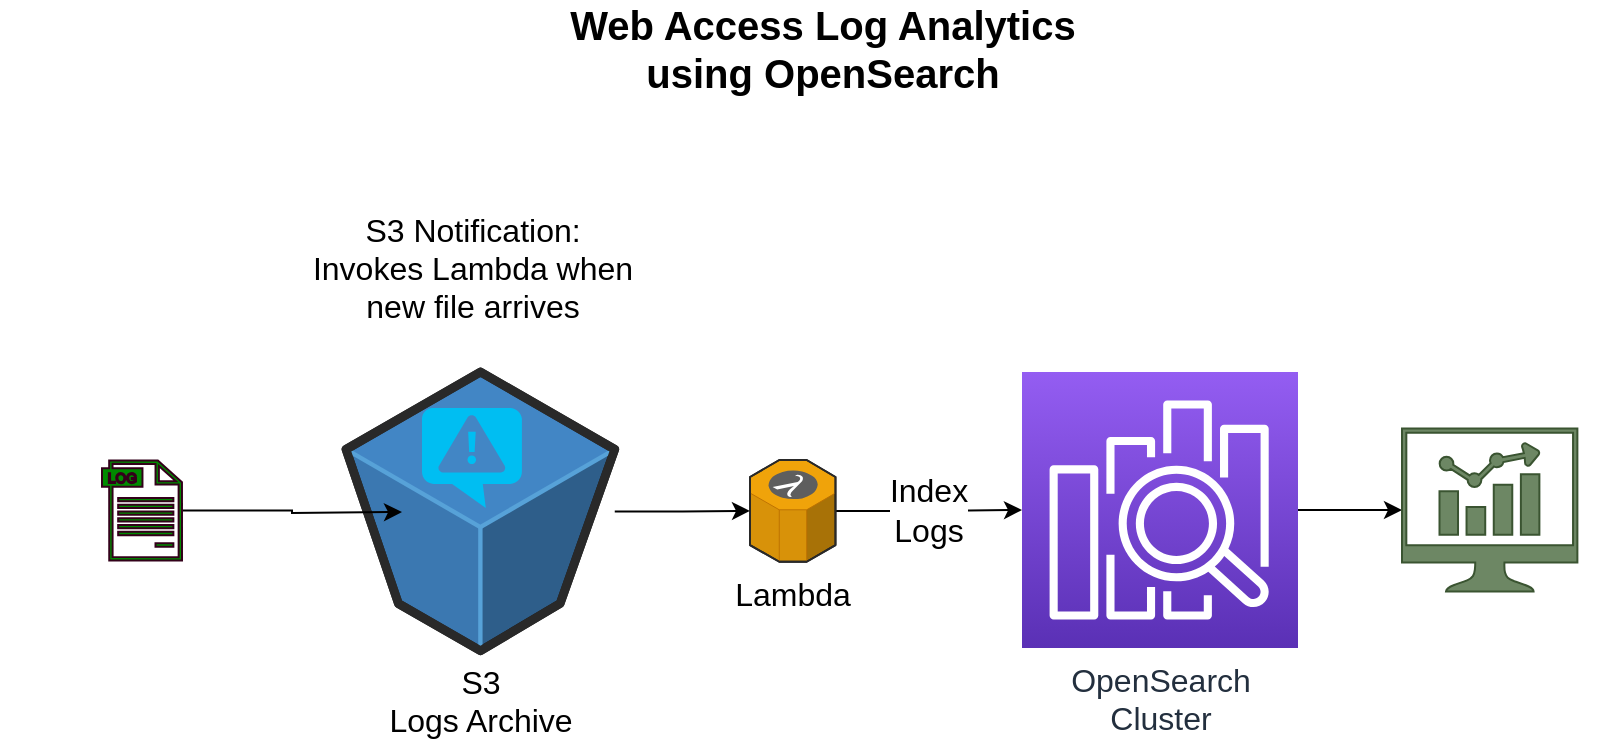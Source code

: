 <mxfile version="17.4.0" type="device"><diagram id="ypVQKi7mVn817FFNGCeW" name="Page-1"><mxGraphModel dx="1246" dy="792" grid="1" gridSize="10" guides="1" tooltips="1" connect="1" arrows="1" fold="1" page="1" pageScale="1" pageWidth="827" pageHeight="1169" math="0" shadow="0"><root><mxCell id="0"/><mxCell id="1" parent="0"/><mxCell id="j2w53c0VabXZvHfv4RZF-5" style="edgeStyle=orthogonalEdgeStyle;rounded=0;orthogonalLoop=1;jettySize=auto;html=1;fontSize=16;" parent="1" source="j2w53c0VabXZvHfv4RZF-1" target="j2w53c0VabXZvHfv4RZF-4" edge="1"><mxGeometry relative="1" as="geometry"/></mxCell><mxCell id="j2w53c0VabXZvHfv4RZF-1" value="&lt;div style=&quot;font-size: 16px;&quot;&gt;OpenSearch&lt;/div&gt;&lt;div style=&quot;font-size: 16px;&quot;&gt;Cluster&lt;br style=&quot;font-size: 16px;&quot;&gt;&lt;/div&gt;" style="sketch=0;points=[[0,0,0],[0.25,0,0],[0.5,0,0],[0.75,0,0],[1,0,0],[0,1,0],[0.25,1,0],[0.5,1,0],[0.75,1,0],[1,1,0],[0,0.25,0],[0,0.5,0],[0,0.75,0],[1,0.25,0],[1,0.5,0],[1,0.75,0]];outlineConnect=0;fontColor=#232F3E;gradientColor=#945DF2;gradientDirection=north;fillColor=#5A30B5;strokeColor=#ffffff;dashed=0;verticalLabelPosition=bottom;verticalAlign=top;align=center;html=1;fontSize=16;fontStyle=0;aspect=fixed;shape=mxgraph.aws4.resourceIcon;resIcon=mxgraph.aws4.elasticsearch_service;" parent="1" vertex="1"><mxGeometry x="530" y="242" width="138" height="138" as="geometry"/></mxCell><mxCell id="j2w53c0VabXZvHfv4RZF-3" value="&lt;div style=&quot;font-size: 16px;&quot;&gt;Index&lt;/div&gt;&lt;div style=&quot;font-size: 16px;&quot;&gt;Logs&lt;br style=&quot;font-size: 16px;&quot;&gt;&lt;/div&gt;" style="edgeStyle=orthogonalEdgeStyle;rounded=0;orthogonalLoop=1;jettySize=auto;html=1;fontSize=16;" parent="1" source="j2w53c0VabXZvHfv4RZF-2" target="j2w53c0VabXZvHfv4RZF-1" edge="1"><mxGeometry relative="1" as="geometry"/></mxCell><mxCell id="j2w53c0VabXZvHfv4RZF-2" value="&lt;div style=&quot;font-size: 16px&quot;&gt;Lambda&lt;/div&gt;" style="verticalLabelPosition=bottom;html=1;verticalAlign=top;strokeWidth=1;align=center;outlineConnect=0;dashed=0;outlineConnect=0;shape=mxgraph.aws3d.lambda;fillColor=#f0a30a;strokeColor=#BD7000;aspect=fixed;fontSize=16;fontColor=#000000;" parent="1" vertex="1"><mxGeometry x="394" y="286" width="42.75" height="50.88" as="geometry"/></mxCell><mxCell id="j2w53c0VabXZvHfv4RZF-4" value="&lt;div style=&quot;font-size: 16px;&quot;&gt;Website Usage&lt;br style=&quot;font-size: 16px;&quot;&gt;&lt;/div&gt;&lt;div style=&quot;font-size: 16px;&quot;&gt;Dashboard&lt;/div&gt;" style="sketch=0;pointerEvents=1;shadow=0;dashed=0;html=1;strokeColor=#3A5431;fillColor=#6d8764;aspect=fixed;labelPosition=center;verticalLabelPosition=bottom;verticalAlign=top;align=center;outlineConnect=0;shape=mxgraph.vvd.nsx_dashboard;fontSize=16;fontColor=#ffffff;" parent="1" vertex="1"><mxGeometry x="720" y="270.23" width="87.69" height="81.55" as="geometry"/></mxCell><mxCell id="j2w53c0VabXZvHfv4RZF-20" value="" style="edgeStyle=orthogonalEdgeStyle;rounded=0;orthogonalLoop=1;jettySize=auto;html=1;fontSize=16;" parent="1" source="j2w53c0VabXZvHfv4RZF-6" target="j2w53c0VabXZvHfv4RZF-2" edge="1"><mxGeometry relative="1" as="geometry"/></mxCell><mxCell id="j2w53c0VabXZvHfv4RZF-6" value="&lt;div style=&quot;font-size: 16px;&quot;&gt;S3 &lt;br style=&quot;font-size: 16px;&quot;&gt;&lt;/div&gt;&lt;div style=&quot;font-size: 16px;&quot;&gt;Logs Archive&lt;/div&gt;" style="verticalLabelPosition=bottom;html=1;verticalAlign=top;strokeWidth=1;align=center;outlineConnect=0;dashed=0;outlineConnect=0;shape=mxgraph.aws3d.s3Bucket;fillColor=#4286c5;strokeColor=#57A2D8;aspect=fixed;fontSize=16;" parent="1" vertex="1"><mxGeometry x="192" y="242" width="134.38" height="139.4" as="geometry"/></mxCell><mxCell id="j2w53c0VabXZvHfv4RZF-11" style="edgeStyle=orthogonalEdgeStyle;rounded=0;orthogonalLoop=1;jettySize=auto;html=1;fontSize=16;" parent="1" source="j2w53c0VabXZvHfv4RZF-13" edge="1"><mxGeometry relative="1" as="geometry"><mxPoint x="220" y="312" as="targetPoint"/><mxPoint x="90" y="302.81" as="sourcePoint"/></mxGeometry></mxCell><mxCell id="j2w53c0VabXZvHfv4RZF-13" value="&lt;div style=&quot;font-size: 16px;&quot;&gt;Access logs pushed&lt;/div&gt;&lt;div style=&quot;font-size: 16px;&quot;&gt;from webservers&lt;br style=&quot;font-size: 16px;&quot;&gt;&lt;/div&gt;" style="sketch=0;pointerEvents=1;shadow=0;dashed=0;html=1;strokeColor=#33001A;fillColor=#008a00;aspect=fixed;labelPosition=center;verticalLabelPosition=bottom;verticalAlign=top;align=center;outlineConnect=0;shape=mxgraph.vvd.log_files;fontSize=16;fontColor=#ffffff;" parent="1" vertex="1"><mxGeometry x="70" y="286.26" width="40" height="50" as="geometry"/></mxCell><mxCell id="j2w53c0VabXZvHfv4RZF-16" value="&lt;div style=&quot;font-size: 16px;&quot;&gt;S3 Notification:&lt;/div&gt;&lt;div style=&quot;font-size: 16px;&quot;&gt;Invokes Lambda when&lt;/div&gt;&lt;div style=&quot;font-size: 16px;&quot;&gt;new file arrives&lt;/div&gt;&lt;div style=&quot;font-size: 16px;&quot;&gt;&lt;br style=&quot;font-size: 16px;&quot;&gt;&lt;/div&gt;&lt;div style=&quot;font-size: 16px;&quot;&gt;&lt;br style=&quot;font-size: 16px;&quot;&gt;&lt;/div&gt;" style="verticalLabelPosition=top;html=1;verticalAlign=bottom;align=center;strokeColor=none;fillColor=#00BEF2;shape=mxgraph.azure.notification_topic;labelPosition=center;fontSize=16;" parent="1" vertex="1"><mxGeometry x="230" y="260" width="50" height="50" as="geometry"/></mxCell><mxCell id="j2w53c0VabXZvHfv4RZF-22" value="&lt;div style=&quot;font-size: 20px;&quot;&gt;Web Access Log Analytics&lt;/div&gt;&lt;div style=&quot;font-size: 20px;&quot;&gt;using OpenSearch&lt;br style=&quot;font-size: 20px;&quot;&gt;&lt;/div&gt;" style="text;strokeColor=none;fillColor=none;html=1;fontSize=20;fontStyle=1;verticalAlign=middle;align=center;" parent="1" vertex="1"><mxGeometry x="380" y="60" width="100" height="40" as="geometry"/></mxCell></root></mxGraphModel></diagram></mxfile>